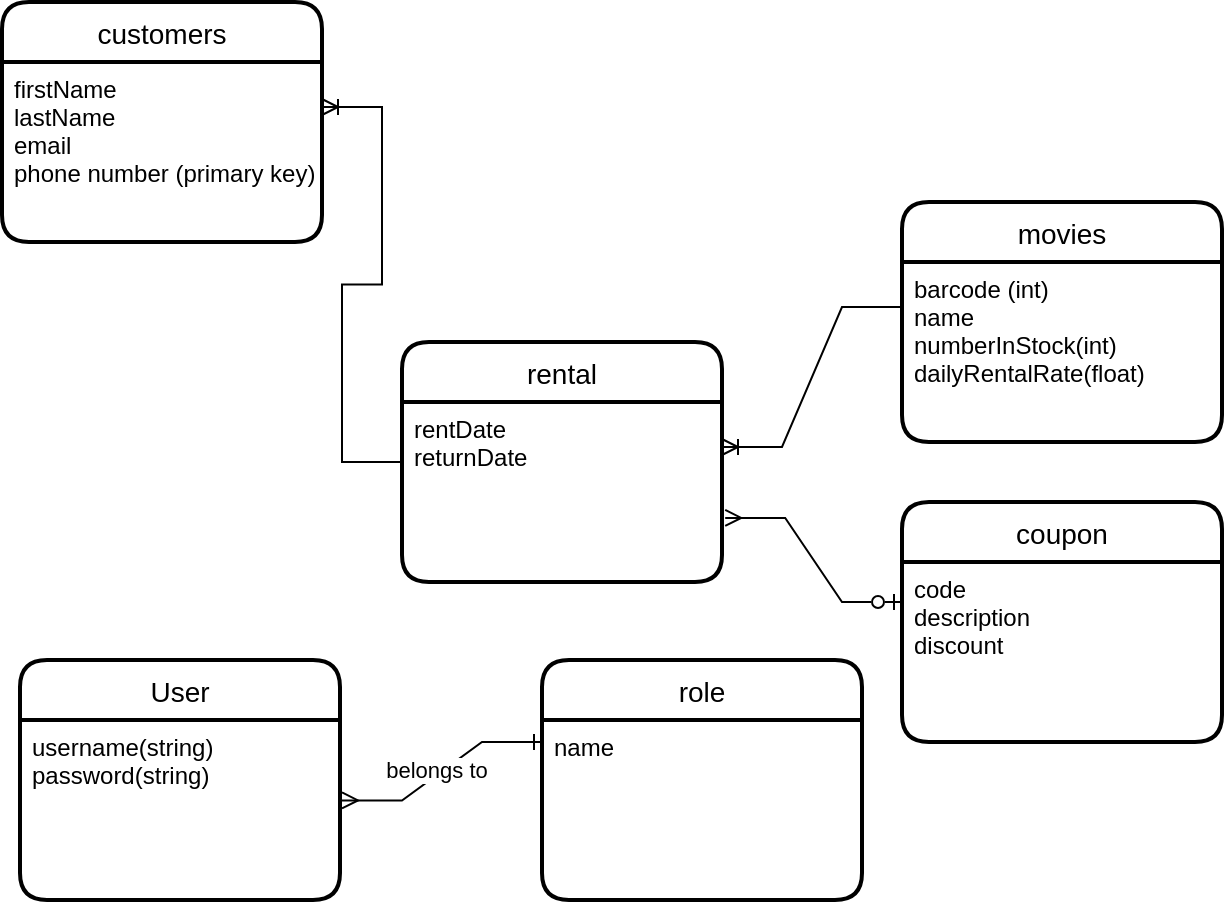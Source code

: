 <mxfile version="20.5.1" type="github" pages="2">
  <diagram id="8SBbNT-ai1_TGZ84t6A6" name="第 1 页">
    <mxGraphModel dx="626" dy="360" grid="1" gridSize="10" guides="1" tooltips="1" connect="1" arrows="1" fold="1" page="1" pageScale="1" pageWidth="827" pageHeight="1169" math="0" shadow="0">
      <root>
        <mxCell id="0" />
        <mxCell id="1" parent="0" />
        <mxCell id="8ooWP4qTpAJoU19fw1Oq-1" value="customers" style="swimlane;childLayout=stackLayout;horizontal=1;startSize=30;horizontalStack=0;rounded=1;fontSize=14;fontStyle=0;strokeWidth=2;resizeParent=0;resizeLast=1;shadow=0;dashed=0;align=center;" vertex="1" parent="1">
          <mxGeometry x="90" y="20" width="160" height="120" as="geometry" />
        </mxCell>
        <mxCell id="8ooWP4qTpAJoU19fw1Oq-2" value="firstName&#xa;lastName&#xa;email&#xa;phone number (primary key)" style="align=left;strokeColor=none;fillColor=none;spacingLeft=4;fontSize=12;verticalAlign=top;resizable=0;rotatable=0;part=1;" vertex="1" parent="8ooWP4qTpAJoU19fw1Oq-1">
          <mxGeometry y="30" width="160" height="90" as="geometry" />
        </mxCell>
        <mxCell id="8ooWP4qTpAJoU19fw1Oq-3" value="movies" style="swimlane;childLayout=stackLayout;horizontal=1;startSize=30;horizontalStack=0;rounded=1;fontSize=14;fontStyle=0;strokeWidth=2;resizeParent=0;resizeLast=1;shadow=0;dashed=0;align=center;" vertex="1" parent="1">
          <mxGeometry x="540" y="120" width="160" height="120" as="geometry" />
        </mxCell>
        <mxCell id="8ooWP4qTpAJoU19fw1Oq-4" value="barcode (int)&#xa;name&#xa;numberInStock(int)&#xa;dailyRentalRate(float)&#xa;" style="align=left;strokeColor=none;fillColor=none;spacingLeft=4;fontSize=12;verticalAlign=top;resizable=0;rotatable=0;part=1;" vertex="1" parent="8ooWP4qTpAJoU19fw1Oq-3">
          <mxGeometry y="30" width="160" height="90" as="geometry" />
        </mxCell>
        <mxCell id="8ooWP4qTpAJoU19fw1Oq-5" value="rental" style="swimlane;childLayout=stackLayout;horizontal=1;startSize=30;horizontalStack=0;rounded=1;fontSize=14;fontStyle=0;strokeWidth=2;resizeParent=0;resizeLast=1;shadow=0;dashed=0;align=center;" vertex="1" parent="1">
          <mxGeometry x="290" y="190" width="160" height="120" as="geometry" />
        </mxCell>
        <mxCell id="8ooWP4qTpAJoU19fw1Oq-6" value="rentDate&#xa;returnDate&#xa;" style="align=left;strokeColor=none;fillColor=none;spacingLeft=4;fontSize=12;verticalAlign=top;resizable=0;rotatable=0;part=1;" vertex="1" parent="8ooWP4qTpAJoU19fw1Oq-5">
          <mxGeometry y="30" width="160" height="90" as="geometry" />
        </mxCell>
        <mxCell id="8ooWP4qTpAJoU19fw1Oq-14" value="" style="edgeStyle=entityRelationEdgeStyle;fontSize=12;html=1;endArrow=ERoneToMany;rounded=0;entryX=1;entryY=0.25;entryDx=0;entryDy=0;" edge="1" parent="1" source="8ooWP4qTpAJoU19fw1Oq-5" target="8ooWP4qTpAJoU19fw1Oq-2">
          <mxGeometry width="100" height="100" relative="1" as="geometry">
            <mxPoint x="270" y="140" as="sourcePoint" />
            <mxPoint x="370" y="40" as="targetPoint" />
          </mxGeometry>
        </mxCell>
        <mxCell id="hpYO82DmK-R_DUtm7dTK-6" value="User" style="swimlane;childLayout=stackLayout;horizontal=1;startSize=30;horizontalStack=0;rounded=1;fontSize=14;fontStyle=0;strokeWidth=2;resizeParent=0;resizeLast=1;shadow=0;dashed=0;align=center;" vertex="1" parent="1">
          <mxGeometry x="99" y="349" width="160" height="120" as="geometry" />
        </mxCell>
        <mxCell id="hpYO82DmK-R_DUtm7dTK-7" value="username(string)&#xa;password(string)" style="align=left;strokeColor=none;fillColor=none;spacingLeft=4;fontSize=12;verticalAlign=top;resizable=0;rotatable=0;part=1;" vertex="1" parent="hpYO82DmK-R_DUtm7dTK-6">
          <mxGeometry y="30" width="160" height="90" as="geometry" />
        </mxCell>
        <mxCell id="hpYO82DmK-R_DUtm7dTK-10" value="coupon" style="swimlane;childLayout=stackLayout;horizontal=1;startSize=30;horizontalStack=0;rounded=1;fontSize=14;fontStyle=0;strokeWidth=2;resizeParent=0;resizeLast=1;shadow=0;dashed=0;align=center;" vertex="1" parent="1">
          <mxGeometry x="540" y="270" width="160" height="120" as="geometry" />
        </mxCell>
        <mxCell id="hpYO82DmK-R_DUtm7dTK-11" value="code&#xa;description&#xa;discount" style="align=left;strokeColor=none;fillColor=none;spacingLeft=4;fontSize=12;verticalAlign=top;resizable=0;rotatable=0;part=1;" vertex="1" parent="hpYO82DmK-R_DUtm7dTK-10">
          <mxGeometry y="30" width="160" height="90" as="geometry" />
        </mxCell>
        <mxCell id="hpYO82DmK-R_DUtm7dTK-12" value="" style="edgeStyle=entityRelationEdgeStyle;fontSize=12;html=1;endArrow=ERzeroToOne;startArrow=ERmany;rounded=0;exitX=1.01;exitY=0.644;exitDx=0;exitDy=0;exitPerimeter=0;endFill=0;" edge="1" parent="1" source="8ooWP4qTpAJoU19fw1Oq-6">
          <mxGeometry width="100" height="100" relative="1" as="geometry">
            <mxPoint x="440" y="420" as="sourcePoint" />
            <mxPoint x="540" y="320" as="targetPoint" />
          </mxGeometry>
        </mxCell>
        <mxCell id="hpYO82DmK-R_DUtm7dTK-15" value="" style="edgeStyle=entityRelationEdgeStyle;fontSize=12;html=1;endArrow=ERone;startArrow=ERmany;rounded=0;exitX=1.003;exitY=0.436;exitDx=0;exitDy=0;exitPerimeter=0;entryX=0;entryY=0.122;entryDx=0;entryDy=0;endFill=0;entryPerimeter=0;" edge="1" parent="1" target="hpYO82DmK-R_DUtm7dTK-18">
          <mxGeometry width="100" height="100" relative="1" as="geometry">
            <mxPoint x="260.0" y="419.24" as="sourcePoint" />
            <mxPoint x="299.52" y="500" as="targetPoint" />
          </mxGeometry>
        </mxCell>
        <mxCell id="hpYO82DmK-R_DUtm7dTK-16" value="belongs to" style="edgeLabel;html=1;align=center;verticalAlign=middle;resizable=0;points=[];" vertex="1" connectable="0" parent="hpYO82DmK-R_DUtm7dTK-15">
          <mxGeometry x="-0.126" y="-4" relative="1" as="geometry">
            <mxPoint y="-8" as="offset" />
          </mxGeometry>
        </mxCell>
        <mxCell id="hpYO82DmK-R_DUtm7dTK-17" value="role" style="swimlane;childLayout=stackLayout;horizontal=1;startSize=30;horizontalStack=0;rounded=1;fontSize=14;fontStyle=0;strokeWidth=2;resizeParent=0;resizeLast=1;shadow=0;dashed=0;align=center;" vertex="1" parent="1">
          <mxGeometry x="360" y="349" width="160" height="120" as="geometry" />
        </mxCell>
        <mxCell id="hpYO82DmK-R_DUtm7dTK-18" value="name" style="align=left;strokeColor=none;fillColor=none;spacingLeft=4;fontSize=12;verticalAlign=top;resizable=0;rotatable=0;part=1;" vertex="1" parent="hpYO82DmK-R_DUtm7dTK-17">
          <mxGeometry y="30" width="160" height="90" as="geometry" />
        </mxCell>
        <mxCell id="hpYO82DmK-R_DUtm7dTK-21" value="" style="edgeStyle=entityRelationEdgeStyle;fontSize=12;html=1;endArrow=ERoneToMany;rounded=0;entryX=1;entryY=0.25;entryDx=0;entryDy=0;exitX=0;exitY=0.25;exitDx=0;exitDy=0;" edge="1" parent="1" source="8ooWP4qTpAJoU19fw1Oq-4" target="8ooWP4qTpAJoU19fw1Oq-6">
          <mxGeometry width="100" height="100" relative="1" as="geometry">
            <mxPoint x="390" y="160" as="sourcePoint" />
            <mxPoint x="490" y="60" as="targetPoint" />
          </mxGeometry>
        </mxCell>
      </root>
    </mxGraphModel>
  </diagram>
  <diagram id="qHG2F_sd8gYtDfuHsQ3i" name="第 2 页">
    <mxGraphModel dx="782" dy="450" grid="1" gridSize="10" guides="1" tooltips="1" connect="1" arrows="1" fold="1" page="1" pageScale="1" pageWidth="827" pageHeight="1169" math="0" shadow="0">
      <root>
        <mxCell id="0" />
        <mxCell id="1" parent="0" />
      </root>
    </mxGraphModel>
  </diagram>
</mxfile>
